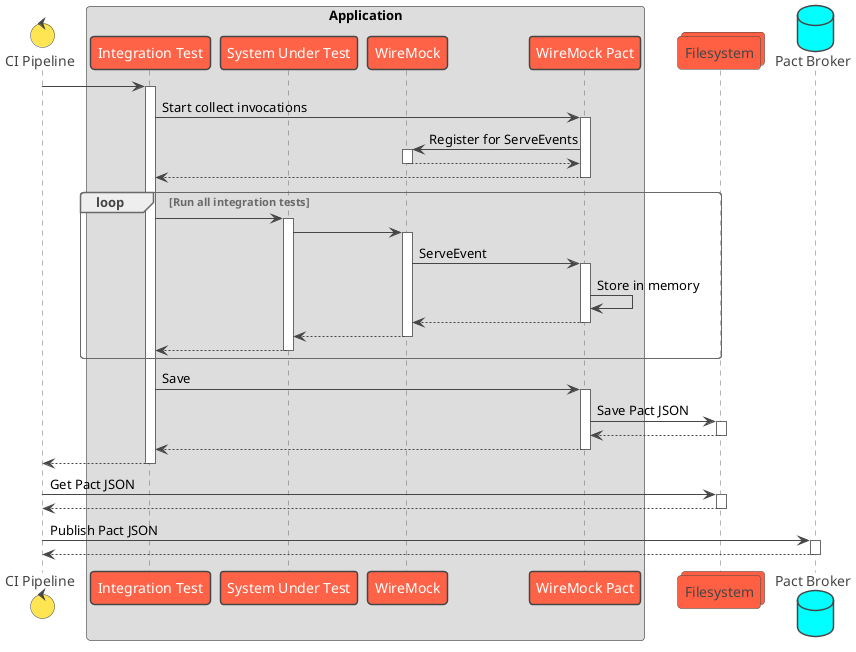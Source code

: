 
@startuml pact-with-wiremock
!theme vibrant

Control "CI Pipeline" as CI

box "Application"
    participant "Integration Test" as IT
    participant "System Under Test" as SUT
    participant "WireMock" as WM
    participant "WireMock Pact" as WMP
end box

Collections "Filesystem" as FS
database "Pact Broker" as BROKER

CI -> IT
activate IT
    IT -> WMP: Start collect invocations
    activate WMP
        WMP -> WM: Register for ServeEvents
        activate WM
            WM --> WMP
        deactivate WM
        WMP --> IT
    deactivate WMP

    loop Run all integration tests
    IT -> SUT
    activate SUT
        SUT -> WM
        activate WM
            WM -> WMP: ServeEvent
            activate WMP
                WMP -> WMP: Store in memory
                WMP --> WM
            deactivate WMP
            WM --> SUT
        deactivate WM
        SUT --> IT
    deactivate SUT
    end

    IT -> WMP: Save
    activate WMP
        WMP -> FS: Save Pact JSON
        activate FS
            FS --> WMP
        deactivate FS
        WMP --> IT
    deactivate WMP

    IT --> CI
deactivate IT

CI -> FS: Get Pact JSON
activate FS
    FS --> CI
deactivate FS

CI -> BROKER: Publish Pact JSON
activate BROKER
    BROKER --> CI
deactivate BROKER
@enduml